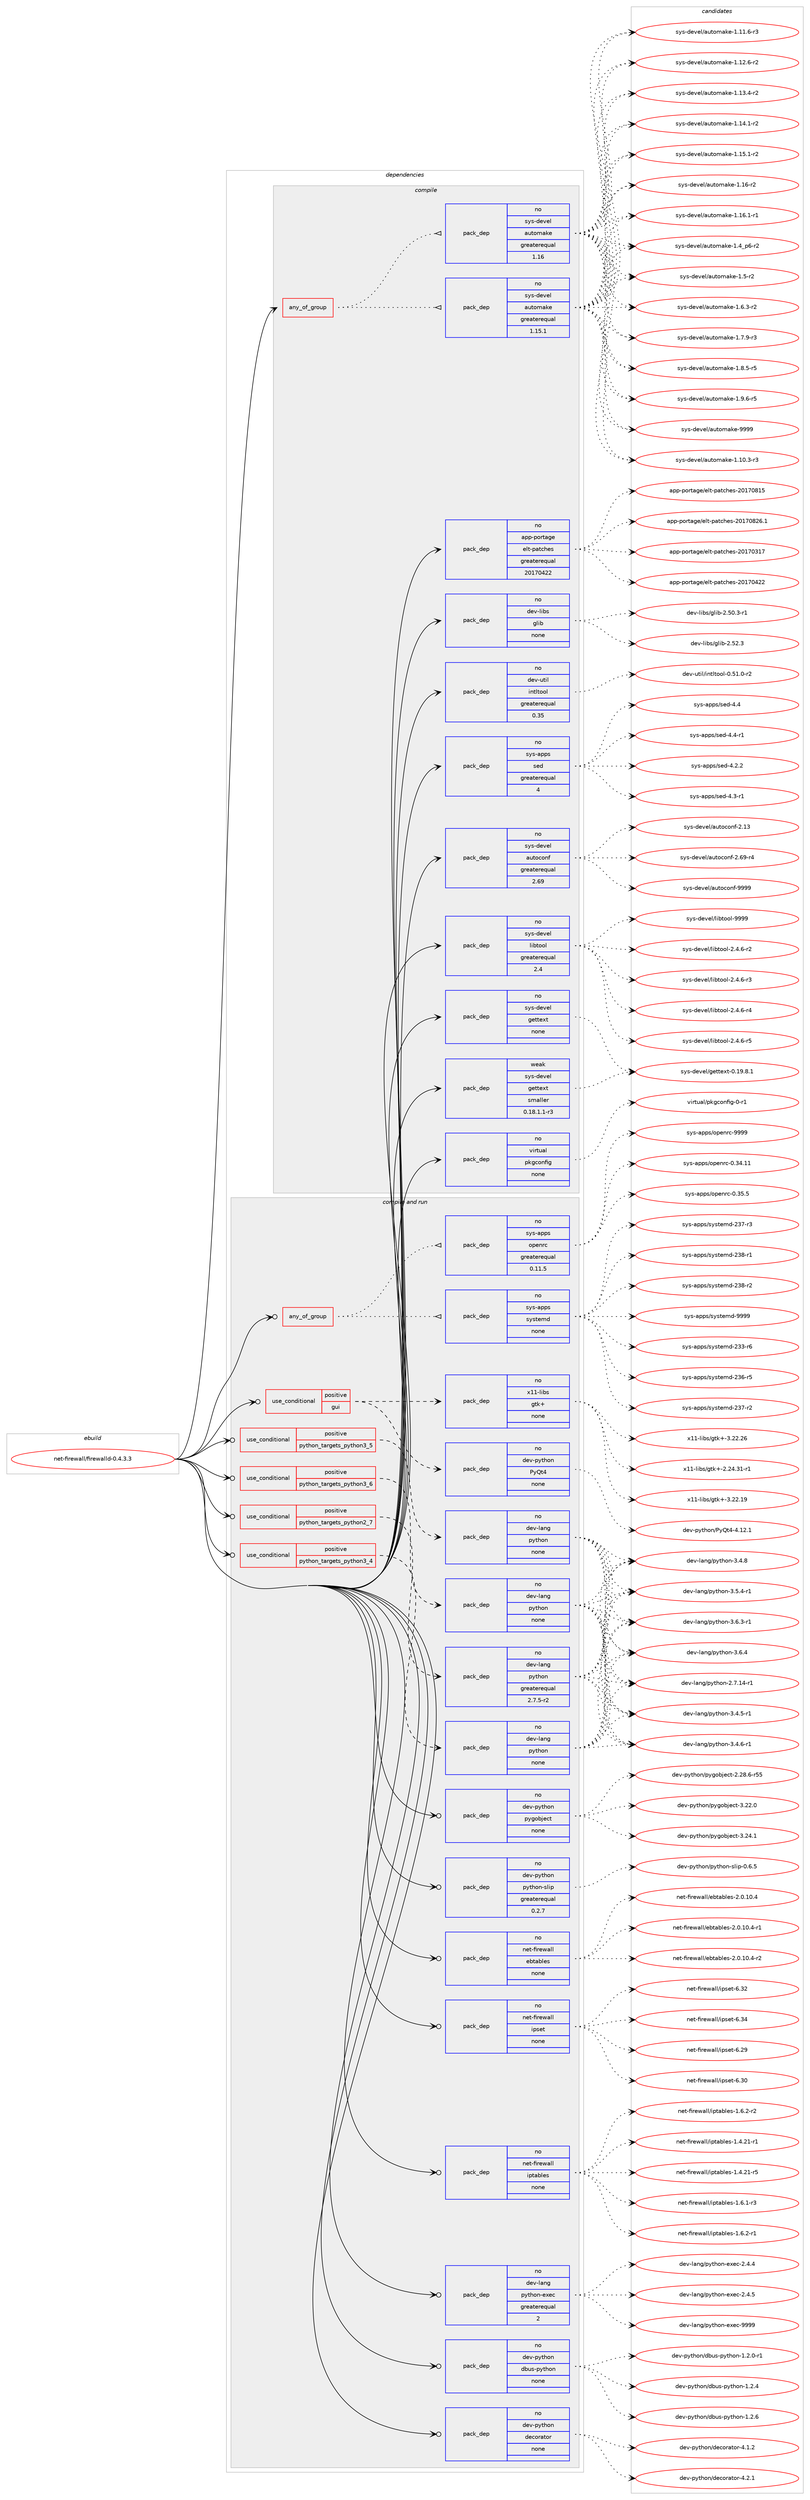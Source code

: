 digraph prolog {

# *************
# Graph options
# *************

newrank=true;
concentrate=true;
compound=true;
graph [rankdir=LR,fontname=Helvetica,fontsize=10,ranksep=1.5];#, ranksep=2.5, nodesep=0.2];
edge  [arrowhead=vee];
node  [fontname=Helvetica,fontsize=10];

# **********
# The ebuild
# **********

subgraph cluster_leftcol {
color=gray;
rank=same;
label=<<i>ebuild</i>>;
id [label="net-firewall/firewalld-0.4.3.3", color=red, width=4, href="../net-firewall/firewalld-0.4.3.3.svg"];
}

# ****************
# The dependencies
# ****************

subgraph cluster_midcol {
color=gray;
label=<<i>dependencies</i>>;
subgraph cluster_compile {
fillcolor="#eeeeee";
style=filled;
label=<<i>compile</i>>;
subgraph any9 {
dependency373 [label=<<TABLE BORDER="0" CELLBORDER="1" CELLSPACING="0" CELLPADDING="4"><TR><TD CELLPADDING="10">any_of_group</TD></TR></TABLE>>, shape=none, color=red];subgraph pack272 {
dependency374 [label=<<TABLE BORDER="0" CELLBORDER="1" CELLSPACING="0" CELLPADDING="4" WIDTH="220"><TR><TD ROWSPAN="6" CELLPADDING="30">pack_dep</TD></TR><TR><TD WIDTH="110">no</TD></TR><TR><TD>sys-devel</TD></TR><TR><TD>automake</TD></TR><TR><TD>greaterequal</TD></TR><TR><TD>1.16</TD></TR></TABLE>>, shape=none, color=blue];
}
dependency373:e -> dependency374:w [weight=20,style="dotted",arrowhead="oinv"];
subgraph pack273 {
dependency375 [label=<<TABLE BORDER="0" CELLBORDER="1" CELLSPACING="0" CELLPADDING="4" WIDTH="220"><TR><TD ROWSPAN="6" CELLPADDING="30">pack_dep</TD></TR><TR><TD WIDTH="110">no</TD></TR><TR><TD>sys-devel</TD></TR><TR><TD>automake</TD></TR><TR><TD>greaterequal</TD></TR><TR><TD>1.15.1</TD></TR></TABLE>>, shape=none, color=blue];
}
dependency373:e -> dependency375:w [weight=20,style="dotted",arrowhead="oinv"];
}
id:e -> dependency373:w [weight=20,style="solid",arrowhead="vee"];
subgraph pack274 {
dependency376 [label=<<TABLE BORDER="0" CELLBORDER="1" CELLSPACING="0" CELLPADDING="4" WIDTH="220"><TR><TD ROWSPAN="6" CELLPADDING="30">pack_dep</TD></TR><TR><TD WIDTH="110">no</TD></TR><TR><TD>app-portage</TD></TR><TR><TD>elt-patches</TD></TR><TR><TD>greaterequal</TD></TR><TR><TD>20170422</TD></TR></TABLE>>, shape=none, color=blue];
}
id:e -> dependency376:w [weight=20,style="solid",arrowhead="vee"];
subgraph pack275 {
dependency377 [label=<<TABLE BORDER="0" CELLBORDER="1" CELLSPACING="0" CELLPADDING="4" WIDTH="220"><TR><TD ROWSPAN="6" CELLPADDING="30">pack_dep</TD></TR><TR><TD WIDTH="110">no</TD></TR><TR><TD>dev-libs</TD></TR><TR><TD>glib</TD></TR><TR><TD>none</TD></TR><TR><TD></TD></TR></TABLE>>, shape=none, color=blue];
}
id:e -> dependency377:w [weight=20,style="solid",arrowhead="vee"];
subgraph pack276 {
dependency378 [label=<<TABLE BORDER="0" CELLBORDER="1" CELLSPACING="0" CELLPADDING="4" WIDTH="220"><TR><TD ROWSPAN="6" CELLPADDING="30">pack_dep</TD></TR><TR><TD WIDTH="110">no</TD></TR><TR><TD>dev-util</TD></TR><TR><TD>intltool</TD></TR><TR><TD>greaterequal</TD></TR><TR><TD>0.35</TD></TR></TABLE>>, shape=none, color=blue];
}
id:e -> dependency378:w [weight=20,style="solid",arrowhead="vee"];
subgraph pack277 {
dependency379 [label=<<TABLE BORDER="0" CELLBORDER="1" CELLSPACING="0" CELLPADDING="4" WIDTH="220"><TR><TD ROWSPAN="6" CELLPADDING="30">pack_dep</TD></TR><TR><TD WIDTH="110">no</TD></TR><TR><TD>sys-apps</TD></TR><TR><TD>sed</TD></TR><TR><TD>greaterequal</TD></TR><TR><TD>4</TD></TR></TABLE>>, shape=none, color=blue];
}
id:e -> dependency379:w [weight=20,style="solid",arrowhead="vee"];
subgraph pack278 {
dependency380 [label=<<TABLE BORDER="0" CELLBORDER="1" CELLSPACING="0" CELLPADDING="4" WIDTH="220"><TR><TD ROWSPAN="6" CELLPADDING="30">pack_dep</TD></TR><TR><TD WIDTH="110">no</TD></TR><TR><TD>sys-devel</TD></TR><TR><TD>autoconf</TD></TR><TR><TD>greaterequal</TD></TR><TR><TD>2.69</TD></TR></TABLE>>, shape=none, color=blue];
}
id:e -> dependency380:w [weight=20,style="solid",arrowhead="vee"];
subgraph pack279 {
dependency381 [label=<<TABLE BORDER="0" CELLBORDER="1" CELLSPACING="0" CELLPADDING="4" WIDTH="220"><TR><TD ROWSPAN="6" CELLPADDING="30">pack_dep</TD></TR><TR><TD WIDTH="110">no</TD></TR><TR><TD>sys-devel</TD></TR><TR><TD>gettext</TD></TR><TR><TD>none</TD></TR><TR><TD></TD></TR></TABLE>>, shape=none, color=blue];
}
id:e -> dependency381:w [weight=20,style="solid",arrowhead="vee"];
subgraph pack280 {
dependency382 [label=<<TABLE BORDER="0" CELLBORDER="1" CELLSPACING="0" CELLPADDING="4" WIDTH="220"><TR><TD ROWSPAN="6" CELLPADDING="30">pack_dep</TD></TR><TR><TD WIDTH="110">no</TD></TR><TR><TD>sys-devel</TD></TR><TR><TD>libtool</TD></TR><TR><TD>greaterequal</TD></TR><TR><TD>2.4</TD></TR></TABLE>>, shape=none, color=blue];
}
id:e -> dependency382:w [weight=20,style="solid",arrowhead="vee"];
subgraph pack281 {
dependency383 [label=<<TABLE BORDER="0" CELLBORDER="1" CELLSPACING="0" CELLPADDING="4" WIDTH="220"><TR><TD ROWSPAN="6" CELLPADDING="30">pack_dep</TD></TR><TR><TD WIDTH="110">no</TD></TR><TR><TD>virtual</TD></TR><TR><TD>pkgconfig</TD></TR><TR><TD>none</TD></TR><TR><TD></TD></TR></TABLE>>, shape=none, color=blue];
}
id:e -> dependency383:w [weight=20,style="solid",arrowhead="vee"];
subgraph pack282 {
dependency384 [label=<<TABLE BORDER="0" CELLBORDER="1" CELLSPACING="0" CELLPADDING="4" WIDTH="220"><TR><TD ROWSPAN="6" CELLPADDING="30">pack_dep</TD></TR><TR><TD WIDTH="110">weak</TD></TR><TR><TD>sys-devel</TD></TR><TR><TD>gettext</TD></TR><TR><TD>smaller</TD></TR><TR><TD>0.18.1.1-r3</TD></TR></TABLE>>, shape=none, color=blue];
}
id:e -> dependency384:w [weight=20,style="solid",arrowhead="vee"];
}
subgraph cluster_compileandrun {
fillcolor="#eeeeee";
style=filled;
label=<<i>compile and run</i>>;
subgraph any10 {
dependency385 [label=<<TABLE BORDER="0" CELLBORDER="1" CELLSPACING="0" CELLPADDING="4"><TR><TD CELLPADDING="10">any_of_group</TD></TR></TABLE>>, shape=none, color=red];subgraph pack283 {
dependency386 [label=<<TABLE BORDER="0" CELLBORDER="1" CELLSPACING="0" CELLPADDING="4" WIDTH="220"><TR><TD ROWSPAN="6" CELLPADDING="30">pack_dep</TD></TR><TR><TD WIDTH="110">no</TD></TR><TR><TD>sys-apps</TD></TR><TR><TD>openrc</TD></TR><TR><TD>greaterequal</TD></TR><TR><TD>0.11.5</TD></TR></TABLE>>, shape=none, color=blue];
}
dependency385:e -> dependency386:w [weight=20,style="dotted",arrowhead="oinv"];
subgraph pack284 {
dependency387 [label=<<TABLE BORDER="0" CELLBORDER="1" CELLSPACING="0" CELLPADDING="4" WIDTH="220"><TR><TD ROWSPAN="6" CELLPADDING="30">pack_dep</TD></TR><TR><TD WIDTH="110">no</TD></TR><TR><TD>sys-apps</TD></TR><TR><TD>systemd</TD></TR><TR><TD>none</TD></TR><TR><TD></TD></TR></TABLE>>, shape=none, color=blue];
}
dependency385:e -> dependency387:w [weight=20,style="dotted",arrowhead="oinv"];
}
id:e -> dependency385:w [weight=20,style="solid",arrowhead="odotvee"];
subgraph cond94 {
dependency388 [label=<<TABLE BORDER="0" CELLBORDER="1" CELLSPACING="0" CELLPADDING="4"><TR><TD ROWSPAN="3" CELLPADDING="10">use_conditional</TD></TR><TR><TD>positive</TD></TR><TR><TD>gui</TD></TR></TABLE>>, shape=none, color=red];
subgraph pack285 {
dependency389 [label=<<TABLE BORDER="0" CELLBORDER="1" CELLSPACING="0" CELLPADDING="4" WIDTH="220"><TR><TD ROWSPAN="6" CELLPADDING="30">pack_dep</TD></TR><TR><TD WIDTH="110">no</TD></TR><TR><TD>x11-libs</TD></TR><TR><TD>gtk+</TD></TR><TR><TD>none</TD></TR><TR><TD></TD></TR></TABLE>>, shape=none, color=blue];
}
dependency388:e -> dependency389:w [weight=20,style="dashed",arrowhead="vee"];
subgraph pack286 {
dependency390 [label=<<TABLE BORDER="0" CELLBORDER="1" CELLSPACING="0" CELLPADDING="4" WIDTH="220"><TR><TD ROWSPAN="6" CELLPADDING="30">pack_dep</TD></TR><TR><TD WIDTH="110">no</TD></TR><TR><TD>dev-python</TD></TR><TR><TD>PyQt4</TD></TR><TR><TD>none</TD></TR><TR><TD></TD></TR></TABLE>>, shape=none, color=blue];
}
dependency388:e -> dependency390:w [weight=20,style="dashed",arrowhead="vee"];
}
id:e -> dependency388:w [weight=20,style="solid",arrowhead="odotvee"];
subgraph cond95 {
dependency391 [label=<<TABLE BORDER="0" CELLBORDER="1" CELLSPACING="0" CELLPADDING="4"><TR><TD ROWSPAN="3" CELLPADDING="10">use_conditional</TD></TR><TR><TD>positive</TD></TR><TR><TD>python_targets_python2_7</TD></TR></TABLE>>, shape=none, color=red];
subgraph pack287 {
dependency392 [label=<<TABLE BORDER="0" CELLBORDER="1" CELLSPACING="0" CELLPADDING="4" WIDTH="220"><TR><TD ROWSPAN="6" CELLPADDING="30">pack_dep</TD></TR><TR><TD WIDTH="110">no</TD></TR><TR><TD>dev-lang</TD></TR><TR><TD>python</TD></TR><TR><TD>greaterequal</TD></TR><TR><TD>2.7.5-r2</TD></TR></TABLE>>, shape=none, color=blue];
}
dependency391:e -> dependency392:w [weight=20,style="dashed",arrowhead="vee"];
}
id:e -> dependency391:w [weight=20,style="solid",arrowhead="odotvee"];
subgraph cond96 {
dependency393 [label=<<TABLE BORDER="0" CELLBORDER="1" CELLSPACING="0" CELLPADDING="4"><TR><TD ROWSPAN="3" CELLPADDING="10">use_conditional</TD></TR><TR><TD>positive</TD></TR><TR><TD>python_targets_python3_4</TD></TR></TABLE>>, shape=none, color=red];
subgraph pack288 {
dependency394 [label=<<TABLE BORDER="0" CELLBORDER="1" CELLSPACING="0" CELLPADDING="4" WIDTH="220"><TR><TD ROWSPAN="6" CELLPADDING="30">pack_dep</TD></TR><TR><TD WIDTH="110">no</TD></TR><TR><TD>dev-lang</TD></TR><TR><TD>python</TD></TR><TR><TD>none</TD></TR><TR><TD></TD></TR></TABLE>>, shape=none, color=blue];
}
dependency393:e -> dependency394:w [weight=20,style="dashed",arrowhead="vee"];
}
id:e -> dependency393:w [weight=20,style="solid",arrowhead="odotvee"];
subgraph cond97 {
dependency395 [label=<<TABLE BORDER="0" CELLBORDER="1" CELLSPACING="0" CELLPADDING="4"><TR><TD ROWSPAN="3" CELLPADDING="10">use_conditional</TD></TR><TR><TD>positive</TD></TR><TR><TD>python_targets_python3_5</TD></TR></TABLE>>, shape=none, color=red];
subgraph pack289 {
dependency396 [label=<<TABLE BORDER="0" CELLBORDER="1" CELLSPACING="0" CELLPADDING="4" WIDTH="220"><TR><TD ROWSPAN="6" CELLPADDING="30">pack_dep</TD></TR><TR><TD WIDTH="110">no</TD></TR><TR><TD>dev-lang</TD></TR><TR><TD>python</TD></TR><TR><TD>none</TD></TR><TR><TD></TD></TR></TABLE>>, shape=none, color=blue];
}
dependency395:e -> dependency396:w [weight=20,style="dashed",arrowhead="vee"];
}
id:e -> dependency395:w [weight=20,style="solid",arrowhead="odotvee"];
subgraph cond98 {
dependency397 [label=<<TABLE BORDER="0" CELLBORDER="1" CELLSPACING="0" CELLPADDING="4"><TR><TD ROWSPAN="3" CELLPADDING="10">use_conditional</TD></TR><TR><TD>positive</TD></TR><TR><TD>python_targets_python3_6</TD></TR></TABLE>>, shape=none, color=red];
subgraph pack290 {
dependency398 [label=<<TABLE BORDER="0" CELLBORDER="1" CELLSPACING="0" CELLPADDING="4" WIDTH="220"><TR><TD ROWSPAN="6" CELLPADDING="30">pack_dep</TD></TR><TR><TD WIDTH="110">no</TD></TR><TR><TD>dev-lang</TD></TR><TR><TD>python</TD></TR><TR><TD>none</TD></TR><TR><TD></TD></TR></TABLE>>, shape=none, color=blue];
}
dependency397:e -> dependency398:w [weight=20,style="dashed",arrowhead="vee"];
}
id:e -> dependency397:w [weight=20,style="solid",arrowhead="odotvee"];
subgraph pack291 {
dependency399 [label=<<TABLE BORDER="0" CELLBORDER="1" CELLSPACING="0" CELLPADDING="4" WIDTH="220"><TR><TD ROWSPAN="6" CELLPADDING="30">pack_dep</TD></TR><TR><TD WIDTH="110">no</TD></TR><TR><TD>dev-lang</TD></TR><TR><TD>python-exec</TD></TR><TR><TD>greaterequal</TD></TR><TR><TD>2</TD></TR></TABLE>>, shape=none, color=blue];
}
id:e -> dependency399:w [weight=20,style="solid",arrowhead="odotvee"];
subgraph pack292 {
dependency400 [label=<<TABLE BORDER="0" CELLBORDER="1" CELLSPACING="0" CELLPADDING="4" WIDTH="220"><TR><TD ROWSPAN="6" CELLPADDING="30">pack_dep</TD></TR><TR><TD WIDTH="110">no</TD></TR><TR><TD>dev-python</TD></TR><TR><TD>dbus-python</TD></TR><TR><TD>none</TD></TR><TR><TD></TD></TR></TABLE>>, shape=none, color=blue];
}
id:e -> dependency400:w [weight=20,style="solid",arrowhead="odotvee"];
subgraph pack293 {
dependency401 [label=<<TABLE BORDER="0" CELLBORDER="1" CELLSPACING="0" CELLPADDING="4" WIDTH="220"><TR><TD ROWSPAN="6" CELLPADDING="30">pack_dep</TD></TR><TR><TD WIDTH="110">no</TD></TR><TR><TD>dev-python</TD></TR><TR><TD>decorator</TD></TR><TR><TD>none</TD></TR><TR><TD></TD></TR></TABLE>>, shape=none, color=blue];
}
id:e -> dependency401:w [weight=20,style="solid",arrowhead="odotvee"];
subgraph pack294 {
dependency402 [label=<<TABLE BORDER="0" CELLBORDER="1" CELLSPACING="0" CELLPADDING="4" WIDTH="220"><TR><TD ROWSPAN="6" CELLPADDING="30">pack_dep</TD></TR><TR><TD WIDTH="110">no</TD></TR><TR><TD>dev-python</TD></TR><TR><TD>pygobject</TD></TR><TR><TD>none</TD></TR><TR><TD></TD></TR></TABLE>>, shape=none, color=blue];
}
id:e -> dependency402:w [weight=20,style="solid",arrowhead="odotvee"];
subgraph pack295 {
dependency403 [label=<<TABLE BORDER="0" CELLBORDER="1" CELLSPACING="0" CELLPADDING="4" WIDTH="220"><TR><TD ROWSPAN="6" CELLPADDING="30">pack_dep</TD></TR><TR><TD WIDTH="110">no</TD></TR><TR><TD>dev-python</TD></TR><TR><TD>python-slip</TD></TR><TR><TD>greaterequal</TD></TR><TR><TD>0.2.7</TD></TR></TABLE>>, shape=none, color=blue];
}
id:e -> dependency403:w [weight=20,style="solid",arrowhead="odotvee"];
subgraph pack296 {
dependency404 [label=<<TABLE BORDER="0" CELLBORDER="1" CELLSPACING="0" CELLPADDING="4" WIDTH="220"><TR><TD ROWSPAN="6" CELLPADDING="30">pack_dep</TD></TR><TR><TD WIDTH="110">no</TD></TR><TR><TD>net-firewall</TD></TR><TR><TD>ebtables</TD></TR><TR><TD>none</TD></TR><TR><TD></TD></TR></TABLE>>, shape=none, color=blue];
}
id:e -> dependency404:w [weight=20,style="solid",arrowhead="odotvee"];
subgraph pack297 {
dependency405 [label=<<TABLE BORDER="0" CELLBORDER="1" CELLSPACING="0" CELLPADDING="4" WIDTH="220"><TR><TD ROWSPAN="6" CELLPADDING="30">pack_dep</TD></TR><TR><TD WIDTH="110">no</TD></TR><TR><TD>net-firewall</TD></TR><TR><TD>ipset</TD></TR><TR><TD>none</TD></TR><TR><TD></TD></TR></TABLE>>, shape=none, color=blue];
}
id:e -> dependency405:w [weight=20,style="solid",arrowhead="odotvee"];
subgraph pack298 {
dependency406 [label=<<TABLE BORDER="0" CELLBORDER="1" CELLSPACING="0" CELLPADDING="4" WIDTH="220"><TR><TD ROWSPAN="6" CELLPADDING="30">pack_dep</TD></TR><TR><TD WIDTH="110">no</TD></TR><TR><TD>net-firewall</TD></TR><TR><TD>iptables</TD></TR><TR><TD>none</TD></TR><TR><TD></TD></TR></TABLE>>, shape=none, color=blue];
}
id:e -> dependency406:w [weight=20,style="solid",arrowhead="odotvee"];
}
subgraph cluster_run {
fillcolor="#eeeeee";
style=filled;
label=<<i>run</i>>;
}
}

# **************
# The candidates
# **************

subgraph cluster_choices {
rank=same;
color=gray;
label=<<i>candidates</i>>;

subgraph choice272 {
color=black;
nodesep=1;
choice11512111545100101118101108479711711611110997107101454946494846514511451 [label="sys-devel/automake-1.10.3-r3", color=red, width=4,href="../sys-devel/automake-1.10.3-r3.svg"];
choice11512111545100101118101108479711711611110997107101454946494946544511451 [label="sys-devel/automake-1.11.6-r3", color=red, width=4,href="../sys-devel/automake-1.11.6-r3.svg"];
choice11512111545100101118101108479711711611110997107101454946495046544511450 [label="sys-devel/automake-1.12.6-r2", color=red, width=4,href="../sys-devel/automake-1.12.6-r2.svg"];
choice11512111545100101118101108479711711611110997107101454946495146524511450 [label="sys-devel/automake-1.13.4-r2", color=red, width=4,href="../sys-devel/automake-1.13.4-r2.svg"];
choice11512111545100101118101108479711711611110997107101454946495246494511450 [label="sys-devel/automake-1.14.1-r2", color=red, width=4,href="../sys-devel/automake-1.14.1-r2.svg"];
choice11512111545100101118101108479711711611110997107101454946495346494511450 [label="sys-devel/automake-1.15.1-r2", color=red, width=4,href="../sys-devel/automake-1.15.1-r2.svg"];
choice1151211154510010111810110847971171161111099710710145494649544511450 [label="sys-devel/automake-1.16-r2", color=red, width=4,href="../sys-devel/automake-1.16-r2.svg"];
choice11512111545100101118101108479711711611110997107101454946495446494511449 [label="sys-devel/automake-1.16.1-r1", color=red, width=4,href="../sys-devel/automake-1.16.1-r1.svg"];
choice115121115451001011181011084797117116111109971071014549465295112544511450 [label="sys-devel/automake-1.4_p6-r2", color=red, width=4,href="../sys-devel/automake-1.4_p6-r2.svg"];
choice11512111545100101118101108479711711611110997107101454946534511450 [label="sys-devel/automake-1.5-r2", color=red, width=4,href="../sys-devel/automake-1.5-r2.svg"];
choice115121115451001011181011084797117116111109971071014549465446514511450 [label="sys-devel/automake-1.6.3-r2", color=red, width=4,href="../sys-devel/automake-1.6.3-r2.svg"];
choice115121115451001011181011084797117116111109971071014549465546574511451 [label="sys-devel/automake-1.7.9-r3", color=red, width=4,href="../sys-devel/automake-1.7.9-r3.svg"];
choice115121115451001011181011084797117116111109971071014549465646534511453 [label="sys-devel/automake-1.8.5-r5", color=red, width=4,href="../sys-devel/automake-1.8.5-r5.svg"];
choice115121115451001011181011084797117116111109971071014549465746544511453 [label="sys-devel/automake-1.9.6-r5", color=red, width=4,href="../sys-devel/automake-1.9.6-r5.svg"];
choice115121115451001011181011084797117116111109971071014557575757 [label="sys-devel/automake-9999", color=red, width=4,href="../sys-devel/automake-9999.svg"];
dependency374:e -> choice11512111545100101118101108479711711611110997107101454946494846514511451:w [style=dotted,weight="100"];
dependency374:e -> choice11512111545100101118101108479711711611110997107101454946494946544511451:w [style=dotted,weight="100"];
dependency374:e -> choice11512111545100101118101108479711711611110997107101454946495046544511450:w [style=dotted,weight="100"];
dependency374:e -> choice11512111545100101118101108479711711611110997107101454946495146524511450:w [style=dotted,weight="100"];
dependency374:e -> choice11512111545100101118101108479711711611110997107101454946495246494511450:w [style=dotted,weight="100"];
dependency374:e -> choice11512111545100101118101108479711711611110997107101454946495346494511450:w [style=dotted,weight="100"];
dependency374:e -> choice1151211154510010111810110847971171161111099710710145494649544511450:w [style=dotted,weight="100"];
dependency374:e -> choice11512111545100101118101108479711711611110997107101454946495446494511449:w [style=dotted,weight="100"];
dependency374:e -> choice115121115451001011181011084797117116111109971071014549465295112544511450:w [style=dotted,weight="100"];
dependency374:e -> choice11512111545100101118101108479711711611110997107101454946534511450:w [style=dotted,weight="100"];
dependency374:e -> choice115121115451001011181011084797117116111109971071014549465446514511450:w [style=dotted,weight="100"];
dependency374:e -> choice115121115451001011181011084797117116111109971071014549465546574511451:w [style=dotted,weight="100"];
dependency374:e -> choice115121115451001011181011084797117116111109971071014549465646534511453:w [style=dotted,weight="100"];
dependency374:e -> choice115121115451001011181011084797117116111109971071014549465746544511453:w [style=dotted,weight="100"];
dependency374:e -> choice115121115451001011181011084797117116111109971071014557575757:w [style=dotted,weight="100"];
}
subgraph choice273 {
color=black;
nodesep=1;
choice11512111545100101118101108479711711611110997107101454946494846514511451 [label="sys-devel/automake-1.10.3-r3", color=red, width=4,href="../sys-devel/automake-1.10.3-r3.svg"];
choice11512111545100101118101108479711711611110997107101454946494946544511451 [label="sys-devel/automake-1.11.6-r3", color=red, width=4,href="../sys-devel/automake-1.11.6-r3.svg"];
choice11512111545100101118101108479711711611110997107101454946495046544511450 [label="sys-devel/automake-1.12.6-r2", color=red, width=4,href="../sys-devel/automake-1.12.6-r2.svg"];
choice11512111545100101118101108479711711611110997107101454946495146524511450 [label="sys-devel/automake-1.13.4-r2", color=red, width=4,href="../sys-devel/automake-1.13.4-r2.svg"];
choice11512111545100101118101108479711711611110997107101454946495246494511450 [label="sys-devel/automake-1.14.1-r2", color=red, width=4,href="../sys-devel/automake-1.14.1-r2.svg"];
choice11512111545100101118101108479711711611110997107101454946495346494511450 [label="sys-devel/automake-1.15.1-r2", color=red, width=4,href="../sys-devel/automake-1.15.1-r2.svg"];
choice1151211154510010111810110847971171161111099710710145494649544511450 [label="sys-devel/automake-1.16-r2", color=red, width=4,href="../sys-devel/automake-1.16-r2.svg"];
choice11512111545100101118101108479711711611110997107101454946495446494511449 [label="sys-devel/automake-1.16.1-r1", color=red, width=4,href="../sys-devel/automake-1.16.1-r1.svg"];
choice115121115451001011181011084797117116111109971071014549465295112544511450 [label="sys-devel/automake-1.4_p6-r2", color=red, width=4,href="../sys-devel/automake-1.4_p6-r2.svg"];
choice11512111545100101118101108479711711611110997107101454946534511450 [label="sys-devel/automake-1.5-r2", color=red, width=4,href="../sys-devel/automake-1.5-r2.svg"];
choice115121115451001011181011084797117116111109971071014549465446514511450 [label="sys-devel/automake-1.6.3-r2", color=red, width=4,href="../sys-devel/automake-1.6.3-r2.svg"];
choice115121115451001011181011084797117116111109971071014549465546574511451 [label="sys-devel/automake-1.7.9-r3", color=red, width=4,href="../sys-devel/automake-1.7.9-r3.svg"];
choice115121115451001011181011084797117116111109971071014549465646534511453 [label="sys-devel/automake-1.8.5-r5", color=red, width=4,href="../sys-devel/automake-1.8.5-r5.svg"];
choice115121115451001011181011084797117116111109971071014549465746544511453 [label="sys-devel/automake-1.9.6-r5", color=red, width=4,href="../sys-devel/automake-1.9.6-r5.svg"];
choice115121115451001011181011084797117116111109971071014557575757 [label="sys-devel/automake-9999", color=red, width=4,href="../sys-devel/automake-9999.svg"];
dependency375:e -> choice11512111545100101118101108479711711611110997107101454946494846514511451:w [style=dotted,weight="100"];
dependency375:e -> choice11512111545100101118101108479711711611110997107101454946494946544511451:w [style=dotted,weight="100"];
dependency375:e -> choice11512111545100101118101108479711711611110997107101454946495046544511450:w [style=dotted,weight="100"];
dependency375:e -> choice11512111545100101118101108479711711611110997107101454946495146524511450:w [style=dotted,weight="100"];
dependency375:e -> choice11512111545100101118101108479711711611110997107101454946495246494511450:w [style=dotted,weight="100"];
dependency375:e -> choice11512111545100101118101108479711711611110997107101454946495346494511450:w [style=dotted,weight="100"];
dependency375:e -> choice1151211154510010111810110847971171161111099710710145494649544511450:w [style=dotted,weight="100"];
dependency375:e -> choice11512111545100101118101108479711711611110997107101454946495446494511449:w [style=dotted,weight="100"];
dependency375:e -> choice115121115451001011181011084797117116111109971071014549465295112544511450:w [style=dotted,weight="100"];
dependency375:e -> choice11512111545100101118101108479711711611110997107101454946534511450:w [style=dotted,weight="100"];
dependency375:e -> choice115121115451001011181011084797117116111109971071014549465446514511450:w [style=dotted,weight="100"];
dependency375:e -> choice115121115451001011181011084797117116111109971071014549465546574511451:w [style=dotted,weight="100"];
dependency375:e -> choice115121115451001011181011084797117116111109971071014549465646534511453:w [style=dotted,weight="100"];
dependency375:e -> choice115121115451001011181011084797117116111109971071014549465746544511453:w [style=dotted,weight="100"];
dependency375:e -> choice115121115451001011181011084797117116111109971071014557575757:w [style=dotted,weight="100"];
}
subgraph choice274 {
color=black;
nodesep=1;
choice97112112451121111141169710310147101108116451129711699104101115455048495548514955 [label="app-portage/elt-patches-20170317", color=red, width=4,href="../app-portage/elt-patches-20170317.svg"];
choice97112112451121111141169710310147101108116451129711699104101115455048495548525050 [label="app-portage/elt-patches-20170422", color=red, width=4,href="../app-portage/elt-patches-20170422.svg"];
choice97112112451121111141169710310147101108116451129711699104101115455048495548564953 [label="app-portage/elt-patches-20170815", color=red, width=4,href="../app-portage/elt-patches-20170815.svg"];
choice971121124511211111411697103101471011081164511297116991041011154550484955485650544649 [label="app-portage/elt-patches-20170826.1", color=red, width=4,href="../app-portage/elt-patches-20170826.1.svg"];
dependency376:e -> choice97112112451121111141169710310147101108116451129711699104101115455048495548514955:w [style=dotted,weight="100"];
dependency376:e -> choice97112112451121111141169710310147101108116451129711699104101115455048495548525050:w [style=dotted,weight="100"];
dependency376:e -> choice97112112451121111141169710310147101108116451129711699104101115455048495548564953:w [style=dotted,weight="100"];
dependency376:e -> choice971121124511211111411697103101471011081164511297116991041011154550484955485650544649:w [style=dotted,weight="100"];
}
subgraph choice275 {
color=black;
nodesep=1;
choice10010111845108105981154710310810598455046534846514511449 [label="dev-libs/glib-2.50.3-r1", color=red, width=4,href="../dev-libs/glib-2.50.3-r1.svg"];
choice1001011184510810598115471031081059845504653504651 [label="dev-libs/glib-2.52.3", color=red, width=4,href="../dev-libs/glib-2.52.3.svg"];
dependency377:e -> choice10010111845108105981154710310810598455046534846514511449:w [style=dotted,weight="100"];
dependency377:e -> choice1001011184510810598115471031081059845504653504651:w [style=dotted,weight="100"];
}
subgraph choice276 {
color=black;
nodesep=1;
choice1001011184511711610510847105110116108116111111108454846534946484511450 [label="dev-util/intltool-0.51.0-r2", color=red, width=4,href="../dev-util/intltool-0.51.0-r2.svg"];
dependency378:e -> choice1001011184511711610510847105110116108116111111108454846534946484511450:w [style=dotted,weight="100"];
}
subgraph choice277 {
color=black;
nodesep=1;
choice115121115459711211211547115101100455246504650 [label="sys-apps/sed-4.2.2", color=red, width=4,href="../sys-apps/sed-4.2.2.svg"];
choice115121115459711211211547115101100455246514511449 [label="sys-apps/sed-4.3-r1", color=red, width=4,href="../sys-apps/sed-4.3-r1.svg"];
choice11512111545971121121154711510110045524652 [label="sys-apps/sed-4.4", color=red, width=4,href="../sys-apps/sed-4.4.svg"];
choice115121115459711211211547115101100455246524511449 [label="sys-apps/sed-4.4-r1", color=red, width=4,href="../sys-apps/sed-4.4-r1.svg"];
dependency379:e -> choice115121115459711211211547115101100455246504650:w [style=dotted,weight="100"];
dependency379:e -> choice115121115459711211211547115101100455246514511449:w [style=dotted,weight="100"];
dependency379:e -> choice11512111545971121121154711510110045524652:w [style=dotted,weight="100"];
dependency379:e -> choice115121115459711211211547115101100455246524511449:w [style=dotted,weight="100"];
}
subgraph choice278 {
color=black;
nodesep=1;
choice115121115451001011181011084797117116111991111101024550464951 [label="sys-devel/autoconf-2.13", color=red, width=4,href="../sys-devel/autoconf-2.13.svg"];
choice1151211154510010111810110847971171161119911111010245504654574511452 [label="sys-devel/autoconf-2.69-r4", color=red, width=4,href="../sys-devel/autoconf-2.69-r4.svg"];
choice115121115451001011181011084797117116111991111101024557575757 [label="sys-devel/autoconf-9999", color=red, width=4,href="../sys-devel/autoconf-9999.svg"];
dependency380:e -> choice115121115451001011181011084797117116111991111101024550464951:w [style=dotted,weight="100"];
dependency380:e -> choice1151211154510010111810110847971171161119911111010245504654574511452:w [style=dotted,weight="100"];
dependency380:e -> choice115121115451001011181011084797117116111991111101024557575757:w [style=dotted,weight="100"];
}
subgraph choice279 {
color=black;
nodesep=1;
choice1151211154510010111810110847103101116116101120116454846495746564649 [label="sys-devel/gettext-0.19.8.1", color=red, width=4,href="../sys-devel/gettext-0.19.8.1.svg"];
dependency381:e -> choice1151211154510010111810110847103101116116101120116454846495746564649:w [style=dotted,weight="100"];
}
subgraph choice280 {
color=black;
nodesep=1;
choice1151211154510010111810110847108105981161111111084550465246544511450 [label="sys-devel/libtool-2.4.6-r2", color=red, width=4,href="../sys-devel/libtool-2.4.6-r2.svg"];
choice1151211154510010111810110847108105981161111111084550465246544511451 [label="sys-devel/libtool-2.4.6-r3", color=red, width=4,href="../sys-devel/libtool-2.4.6-r3.svg"];
choice1151211154510010111810110847108105981161111111084550465246544511452 [label="sys-devel/libtool-2.4.6-r4", color=red, width=4,href="../sys-devel/libtool-2.4.6-r4.svg"];
choice1151211154510010111810110847108105981161111111084550465246544511453 [label="sys-devel/libtool-2.4.6-r5", color=red, width=4,href="../sys-devel/libtool-2.4.6-r5.svg"];
choice1151211154510010111810110847108105981161111111084557575757 [label="sys-devel/libtool-9999", color=red, width=4,href="../sys-devel/libtool-9999.svg"];
dependency382:e -> choice1151211154510010111810110847108105981161111111084550465246544511450:w [style=dotted,weight="100"];
dependency382:e -> choice1151211154510010111810110847108105981161111111084550465246544511451:w [style=dotted,weight="100"];
dependency382:e -> choice1151211154510010111810110847108105981161111111084550465246544511452:w [style=dotted,weight="100"];
dependency382:e -> choice1151211154510010111810110847108105981161111111084550465246544511453:w [style=dotted,weight="100"];
dependency382:e -> choice1151211154510010111810110847108105981161111111084557575757:w [style=dotted,weight="100"];
}
subgraph choice281 {
color=black;
nodesep=1;
choice11810511411611797108471121071039911111010210510345484511449 [label="virtual/pkgconfig-0-r1", color=red, width=4,href="../virtual/pkgconfig-0-r1.svg"];
dependency383:e -> choice11810511411611797108471121071039911111010210510345484511449:w [style=dotted,weight="100"];
}
subgraph choice282 {
color=black;
nodesep=1;
choice1151211154510010111810110847103101116116101120116454846495746564649 [label="sys-devel/gettext-0.19.8.1", color=red, width=4,href="../sys-devel/gettext-0.19.8.1.svg"];
dependency384:e -> choice1151211154510010111810110847103101116116101120116454846495746564649:w [style=dotted,weight="100"];
}
subgraph choice283 {
color=black;
nodesep=1;
choice115121115459711211211547111112101110114994548465152464949 [label="sys-apps/openrc-0.34.11", color=red, width=4,href="../sys-apps/openrc-0.34.11.svg"];
choice1151211154597112112115471111121011101149945484651534653 [label="sys-apps/openrc-0.35.5", color=red, width=4,href="../sys-apps/openrc-0.35.5.svg"];
choice115121115459711211211547111112101110114994557575757 [label="sys-apps/openrc-9999", color=red, width=4,href="../sys-apps/openrc-9999.svg"];
dependency386:e -> choice115121115459711211211547111112101110114994548465152464949:w [style=dotted,weight="100"];
dependency386:e -> choice1151211154597112112115471111121011101149945484651534653:w [style=dotted,weight="100"];
dependency386:e -> choice115121115459711211211547111112101110114994557575757:w [style=dotted,weight="100"];
}
subgraph choice284 {
color=black;
nodesep=1;
choice115121115459711211211547115121115116101109100455051514511454 [label="sys-apps/systemd-233-r6", color=red, width=4,href="../sys-apps/systemd-233-r6.svg"];
choice115121115459711211211547115121115116101109100455051544511453 [label="sys-apps/systemd-236-r5", color=red, width=4,href="../sys-apps/systemd-236-r5.svg"];
choice115121115459711211211547115121115116101109100455051554511450 [label="sys-apps/systemd-237-r2", color=red, width=4,href="../sys-apps/systemd-237-r2.svg"];
choice115121115459711211211547115121115116101109100455051554511451 [label="sys-apps/systemd-237-r3", color=red, width=4,href="../sys-apps/systemd-237-r3.svg"];
choice115121115459711211211547115121115116101109100455051564511449 [label="sys-apps/systemd-238-r1", color=red, width=4,href="../sys-apps/systemd-238-r1.svg"];
choice115121115459711211211547115121115116101109100455051564511450 [label="sys-apps/systemd-238-r2", color=red, width=4,href="../sys-apps/systemd-238-r2.svg"];
choice1151211154597112112115471151211151161011091004557575757 [label="sys-apps/systemd-9999", color=red, width=4,href="../sys-apps/systemd-9999.svg"];
dependency387:e -> choice115121115459711211211547115121115116101109100455051514511454:w [style=dotted,weight="100"];
dependency387:e -> choice115121115459711211211547115121115116101109100455051544511453:w [style=dotted,weight="100"];
dependency387:e -> choice115121115459711211211547115121115116101109100455051554511450:w [style=dotted,weight="100"];
dependency387:e -> choice115121115459711211211547115121115116101109100455051554511451:w [style=dotted,weight="100"];
dependency387:e -> choice115121115459711211211547115121115116101109100455051564511449:w [style=dotted,weight="100"];
dependency387:e -> choice115121115459711211211547115121115116101109100455051564511450:w [style=dotted,weight="100"];
dependency387:e -> choice1151211154597112112115471151211151161011091004557575757:w [style=dotted,weight="100"];
}
subgraph choice285 {
color=black;
nodesep=1;
choice12049494510810598115471031161074345504650524651494511449 [label="x11-libs/gtk+-2.24.31-r1", color=red, width=4,href="../x11-libs/gtk+-2.24.31-r1.svg"];
choice1204949451081059811547103116107434551465050464957 [label="x11-libs/gtk+-3.22.19", color=red, width=4,href="../x11-libs/gtk+-3.22.19.svg"];
choice1204949451081059811547103116107434551465050465054 [label="x11-libs/gtk+-3.22.26", color=red, width=4,href="../x11-libs/gtk+-3.22.26.svg"];
dependency389:e -> choice12049494510810598115471031161074345504650524651494511449:w [style=dotted,weight="100"];
dependency389:e -> choice1204949451081059811547103116107434551465050464957:w [style=dotted,weight="100"];
dependency389:e -> choice1204949451081059811547103116107434551465050465054:w [style=dotted,weight="100"];
}
subgraph choice286 {
color=black;
nodesep=1;
choice100101118451121211161041111104780121811165245524649504649 [label="dev-python/PyQt4-4.12.1", color=red, width=4,href="../dev-python/PyQt4-4.12.1.svg"];
dependency390:e -> choice100101118451121211161041111104780121811165245524649504649:w [style=dotted,weight="100"];
}
subgraph choice287 {
color=black;
nodesep=1;
choice100101118451089711010347112121116104111110455046554649524511449 [label="dev-lang/python-2.7.14-r1", color=red, width=4,href="../dev-lang/python-2.7.14-r1.svg"];
choice1001011184510897110103471121211161041111104551465246534511449 [label="dev-lang/python-3.4.5-r1", color=red, width=4,href="../dev-lang/python-3.4.5-r1.svg"];
choice1001011184510897110103471121211161041111104551465246544511449 [label="dev-lang/python-3.4.6-r1", color=red, width=4,href="../dev-lang/python-3.4.6-r1.svg"];
choice100101118451089711010347112121116104111110455146524656 [label="dev-lang/python-3.4.8", color=red, width=4,href="../dev-lang/python-3.4.8.svg"];
choice1001011184510897110103471121211161041111104551465346524511449 [label="dev-lang/python-3.5.4-r1", color=red, width=4,href="../dev-lang/python-3.5.4-r1.svg"];
choice1001011184510897110103471121211161041111104551465446514511449 [label="dev-lang/python-3.6.3-r1", color=red, width=4,href="../dev-lang/python-3.6.3-r1.svg"];
choice100101118451089711010347112121116104111110455146544652 [label="dev-lang/python-3.6.4", color=red, width=4,href="../dev-lang/python-3.6.4.svg"];
dependency392:e -> choice100101118451089711010347112121116104111110455046554649524511449:w [style=dotted,weight="100"];
dependency392:e -> choice1001011184510897110103471121211161041111104551465246534511449:w [style=dotted,weight="100"];
dependency392:e -> choice1001011184510897110103471121211161041111104551465246544511449:w [style=dotted,weight="100"];
dependency392:e -> choice100101118451089711010347112121116104111110455146524656:w [style=dotted,weight="100"];
dependency392:e -> choice1001011184510897110103471121211161041111104551465346524511449:w [style=dotted,weight="100"];
dependency392:e -> choice1001011184510897110103471121211161041111104551465446514511449:w [style=dotted,weight="100"];
dependency392:e -> choice100101118451089711010347112121116104111110455146544652:w [style=dotted,weight="100"];
}
subgraph choice288 {
color=black;
nodesep=1;
choice100101118451089711010347112121116104111110455046554649524511449 [label="dev-lang/python-2.7.14-r1", color=red, width=4,href="../dev-lang/python-2.7.14-r1.svg"];
choice1001011184510897110103471121211161041111104551465246534511449 [label="dev-lang/python-3.4.5-r1", color=red, width=4,href="../dev-lang/python-3.4.5-r1.svg"];
choice1001011184510897110103471121211161041111104551465246544511449 [label="dev-lang/python-3.4.6-r1", color=red, width=4,href="../dev-lang/python-3.4.6-r1.svg"];
choice100101118451089711010347112121116104111110455146524656 [label="dev-lang/python-3.4.8", color=red, width=4,href="../dev-lang/python-3.4.8.svg"];
choice1001011184510897110103471121211161041111104551465346524511449 [label="dev-lang/python-3.5.4-r1", color=red, width=4,href="../dev-lang/python-3.5.4-r1.svg"];
choice1001011184510897110103471121211161041111104551465446514511449 [label="dev-lang/python-3.6.3-r1", color=red, width=4,href="../dev-lang/python-3.6.3-r1.svg"];
choice100101118451089711010347112121116104111110455146544652 [label="dev-lang/python-3.6.4", color=red, width=4,href="../dev-lang/python-3.6.4.svg"];
dependency394:e -> choice100101118451089711010347112121116104111110455046554649524511449:w [style=dotted,weight="100"];
dependency394:e -> choice1001011184510897110103471121211161041111104551465246534511449:w [style=dotted,weight="100"];
dependency394:e -> choice1001011184510897110103471121211161041111104551465246544511449:w [style=dotted,weight="100"];
dependency394:e -> choice100101118451089711010347112121116104111110455146524656:w [style=dotted,weight="100"];
dependency394:e -> choice1001011184510897110103471121211161041111104551465346524511449:w [style=dotted,weight="100"];
dependency394:e -> choice1001011184510897110103471121211161041111104551465446514511449:w [style=dotted,weight="100"];
dependency394:e -> choice100101118451089711010347112121116104111110455146544652:w [style=dotted,weight="100"];
}
subgraph choice289 {
color=black;
nodesep=1;
choice100101118451089711010347112121116104111110455046554649524511449 [label="dev-lang/python-2.7.14-r1", color=red, width=4,href="../dev-lang/python-2.7.14-r1.svg"];
choice1001011184510897110103471121211161041111104551465246534511449 [label="dev-lang/python-3.4.5-r1", color=red, width=4,href="../dev-lang/python-3.4.5-r1.svg"];
choice1001011184510897110103471121211161041111104551465246544511449 [label="dev-lang/python-3.4.6-r1", color=red, width=4,href="../dev-lang/python-3.4.6-r1.svg"];
choice100101118451089711010347112121116104111110455146524656 [label="dev-lang/python-3.4.8", color=red, width=4,href="../dev-lang/python-3.4.8.svg"];
choice1001011184510897110103471121211161041111104551465346524511449 [label="dev-lang/python-3.5.4-r1", color=red, width=4,href="../dev-lang/python-3.5.4-r1.svg"];
choice1001011184510897110103471121211161041111104551465446514511449 [label="dev-lang/python-3.6.3-r1", color=red, width=4,href="../dev-lang/python-3.6.3-r1.svg"];
choice100101118451089711010347112121116104111110455146544652 [label="dev-lang/python-3.6.4", color=red, width=4,href="../dev-lang/python-3.6.4.svg"];
dependency396:e -> choice100101118451089711010347112121116104111110455046554649524511449:w [style=dotted,weight="100"];
dependency396:e -> choice1001011184510897110103471121211161041111104551465246534511449:w [style=dotted,weight="100"];
dependency396:e -> choice1001011184510897110103471121211161041111104551465246544511449:w [style=dotted,weight="100"];
dependency396:e -> choice100101118451089711010347112121116104111110455146524656:w [style=dotted,weight="100"];
dependency396:e -> choice1001011184510897110103471121211161041111104551465346524511449:w [style=dotted,weight="100"];
dependency396:e -> choice1001011184510897110103471121211161041111104551465446514511449:w [style=dotted,weight="100"];
dependency396:e -> choice100101118451089711010347112121116104111110455146544652:w [style=dotted,weight="100"];
}
subgraph choice290 {
color=black;
nodesep=1;
choice100101118451089711010347112121116104111110455046554649524511449 [label="dev-lang/python-2.7.14-r1", color=red, width=4,href="../dev-lang/python-2.7.14-r1.svg"];
choice1001011184510897110103471121211161041111104551465246534511449 [label="dev-lang/python-3.4.5-r1", color=red, width=4,href="../dev-lang/python-3.4.5-r1.svg"];
choice1001011184510897110103471121211161041111104551465246544511449 [label="dev-lang/python-3.4.6-r1", color=red, width=4,href="../dev-lang/python-3.4.6-r1.svg"];
choice100101118451089711010347112121116104111110455146524656 [label="dev-lang/python-3.4.8", color=red, width=4,href="../dev-lang/python-3.4.8.svg"];
choice1001011184510897110103471121211161041111104551465346524511449 [label="dev-lang/python-3.5.4-r1", color=red, width=4,href="../dev-lang/python-3.5.4-r1.svg"];
choice1001011184510897110103471121211161041111104551465446514511449 [label="dev-lang/python-3.6.3-r1", color=red, width=4,href="../dev-lang/python-3.6.3-r1.svg"];
choice100101118451089711010347112121116104111110455146544652 [label="dev-lang/python-3.6.4", color=red, width=4,href="../dev-lang/python-3.6.4.svg"];
dependency398:e -> choice100101118451089711010347112121116104111110455046554649524511449:w [style=dotted,weight="100"];
dependency398:e -> choice1001011184510897110103471121211161041111104551465246534511449:w [style=dotted,weight="100"];
dependency398:e -> choice1001011184510897110103471121211161041111104551465246544511449:w [style=dotted,weight="100"];
dependency398:e -> choice100101118451089711010347112121116104111110455146524656:w [style=dotted,weight="100"];
dependency398:e -> choice1001011184510897110103471121211161041111104551465346524511449:w [style=dotted,weight="100"];
dependency398:e -> choice1001011184510897110103471121211161041111104551465446514511449:w [style=dotted,weight="100"];
dependency398:e -> choice100101118451089711010347112121116104111110455146544652:w [style=dotted,weight="100"];
}
subgraph choice291 {
color=black;
nodesep=1;
choice1001011184510897110103471121211161041111104510112010199455046524652 [label="dev-lang/python-exec-2.4.4", color=red, width=4,href="../dev-lang/python-exec-2.4.4.svg"];
choice1001011184510897110103471121211161041111104510112010199455046524653 [label="dev-lang/python-exec-2.4.5", color=red, width=4,href="../dev-lang/python-exec-2.4.5.svg"];
choice10010111845108971101034711212111610411111045101120101994557575757 [label="dev-lang/python-exec-9999", color=red, width=4,href="../dev-lang/python-exec-9999.svg"];
dependency399:e -> choice1001011184510897110103471121211161041111104510112010199455046524652:w [style=dotted,weight="100"];
dependency399:e -> choice1001011184510897110103471121211161041111104510112010199455046524653:w [style=dotted,weight="100"];
dependency399:e -> choice10010111845108971101034711212111610411111045101120101994557575757:w [style=dotted,weight="100"];
}
subgraph choice292 {
color=black;
nodesep=1;
choice100101118451121211161041111104710098117115451121211161041111104549465046484511449 [label="dev-python/dbus-python-1.2.0-r1", color=red, width=4,href="../dev-python/dbus-python-1.2.0-r1.svg"];
choice10010111845112121116104111110471009811711545112121116104111110454946504652 [label="dev-python/dbus-python-1.2.4", color=red, width=4,href="../dev-python/dbus-python-1.2.4.svg"];
choice10010111845112121116104111110471009811711545112121116104111110454946504654 [label="dev-python/dbus-python-1.2.6", color=red, width=4,href="../dev-python/dbus-python-1.2.6.svg"];
dependency400:e -> choice100101118451121211161041111104710098117115451121211161041111104549465046484511449:w [style=dotted,weight="100"];
dependency400:e -> choice10010111845112121116104111110471009811711545112121116104111110454946504652:w [style=dotted,weight="100"];
dependency400:e -> choice10010111845112121116104111110471009811711545112121116104111110454946504654:w [style=dotted,weight="100"];
}
subgraph choice293 {
color=black;
nodesep=1;
choice10010111845112121116104111110471001019911111497116111114455246494650 [label="dev-python/decorator-4.1.2", color=red, width=4,href="../dev-python/decorator-4.1.2.svg"];
choice10010111845112121116104111110471001019911111497116111114455246504649 [label="dev-python/decorator-4.2.1", color=red, width=4,href="../dev-python/decorator-4.2.1.svg"];
dependency401:e -> choice10010111845112121116104111110471001019911111497116111114455246494650:w [style=dotted,weight="100"];
dependency401:e -> choice10010111845112121116104111110471001019911111497116111114455246504649:w [style=dotted,weight="100"];
}
subgraph choice294 {
color=black;
nodesep=1;
choice1001011184511212111610411111047112121103111981061019911645504650564654451145353 [label="dev-python/pygobject-2.28.6-r55", color=red, width=4,href="../dev-python/pygobject-2.28.6-r55.svg"];
choice1001011184511212111610411111047112121103111981061019911645514650504648 [label="dev-python/pygobject-3.22.0", color=red, width=4,href="../dev-python/pygobject-3.22.0.svg"];
choice1001011184511212111610411111047112121103111981061019911645514650524649 [label="dev-python/pygobject-3.24.1", color=red, width=4,href="../dev-python/pygobject-3.24.1.svg"];
dependency402:e -> choice1001011184511212111610411111047112121103111981061019911645504650564654451145353:w [style=dotted,weight="100"];
dependency402:e -> choice1001011184511212111610411111047112121103111981061019911645514650504648:w [style=dotted,weight="100"];
dependency402:e -> choice1001011184511212111610411111047112121103111981061019911645514650524649:w [style=dotted,weight="100"];
}
subgraph choice295 {
color=black;
nodesep=1;
choice100101118451121211161041111104711212111610411111045115108105112454846544653 [label="dev-python/python-slip-0.6.5", color=red, width=4,href="../dev-python/python-slip-0.6.5.svg"];
dependency403:e -> choice100101118451121211161041111104711212111610411111045115108105112454846544653:w [style=dotted,weight="100"];
}
subgraph choice296 {
color=black;
nodesep=1;
choice110101116451021051141011199710810847101981169798108101115455046484649484652 [label="net-firewall/ebtables-2.0.10.4", color=red, width=4,href="../net-firewall/ebtables-2.0.10.4.svg"];
choice1101011164510210511410111997108108471019811697981081011154550464846494846524511449 [label="net-firewall/ebtables-2.0.10.4-r1", color=red, width=4,href="../net-firewall/ebtables-2.0.10.4-r1.svg"];
choice1101011164510210511410111997108108471019811697981081011154550464846494846524511450 [label="net-firewall/ebtables-2.0.10.4-r2", color=red, width=4,href="../net-firewall/ebtables-2.0.10.4-r2.svg"];
dependency404:e -> choice110101116451021051141011199710810847101981169798108101115455046484649484652:w [style=dotted,weight="100"];
dependency404:e -> choice1101011164510210511410111997108108471019811697981081011154550464846494846524511449:w [style=dotted,weight="100"];
dependency404:e -> choice1101011164510210511410111997108108471019811697981081011154550464846494846524511450:w [style=dotted,weight="100"];
}
subgraph choice297 {
color=black;
nodesep=1;
choice1101011164510210511410111997108108471051121151011164554465057 [label="net-firewall/ipset-6.29", color=red, width=4,href="../net-firewall/ipset-6.29.svg"];
choice1101011164510210511410111997108108471051121151011164554465148 [label="net-firewall/ipset-6.30", color=red, width=4,href="../net-firewall/ipset-6.30.svg"];
choice1101011164510210511410111997108108471051121151011164554465150 [label="net-firewall/ipset-6.32", color=red, width=4,href="../net-firewall/ipset-6.32.svg"];
choice1101011164510210511410111997108108471051121151011164554465152 [label="net-firewall/ipset-6.34", color=red, width=4,href="../net-firewall/ipset-6.34.svg"];
dependency405:e -> choice1101011164510210511410111997108108471051121151011164554465057:w [style=dotted,weight="100"];
dependency405:e -> choice1101011164510210511410111997108108471051121151011164554465148:w [style=dotted,weight="100"];
dependency405:e -> choice1101011164510210511410111997108108471051121151011164554465150:w [style=dotted,weight="100"];
dependency405:e -> choice1101011164510210511410111997108108471051121151011164554465152:w [style=dotted,weight="100"];
}
subgraph choice298 {
color=black;
nodesep=1;
choice1101011164510210511410111997108108471051121169798108101115454946524650494511449 [label="net-firewall/iptables-1.4.21-r1", color=red, width=4,href="../net-firewall/iptables-1.4.21-r1.svg"];
choice1101011164510210511410111997108108471051121169798108101115454946524650494511453 [label="net-firewall/iptables-1.4.21-r5", color=red, width=4,href="../net-firewall/iptables-1.4.21-r5.svg"];
choice11010111645102105114101119971081084710511211697981081011154549465446494511451 [label="net-firewall/iptables-1.6.1-r3", color=red, width=4,href="../net-firewall/iptables-1.6.1-r3.svg"];
choice11010111645102105114101119971081084710511211697981081011154549465446504511449 [label="net-firewall/iptables-1.6.2-r1", color=red, width=4,href="../net-firewall/iptables-1.6.2-r1.svg"];
choice11010111645102105114101119971081084710511211697981081011154549465446504511450 [label="net-firewall/iptables-1.6.2-r2", color=red, width=4,href="../net-firewall/iptables-1.6.2-r2.svg"];
dependency406:e -> choice1101011164510210511410111997108108471051121169798108101115454946524650494511449:w [style=dotted,weight="100"];
dependency406:e -> choice1101011164510210511410111997108108471051121169798108101115454946524650494511453:w [style=dotted,weight="100"];
dependency406:e -> choice11010111645102105114101119971081084710511211697981081011154549465446494511451:w [style=dotted,weight="100"];
dependency406:e -> choice11010111645102105114101119971081084710511211697981081011154549465446504511449:w [style=dotted,weight="100"];
dependency406:e -> choice11010111645102105114101119971081084710511211697981081011154549465446504511450:w [style=dotted,weight="100"];
}
}

}
